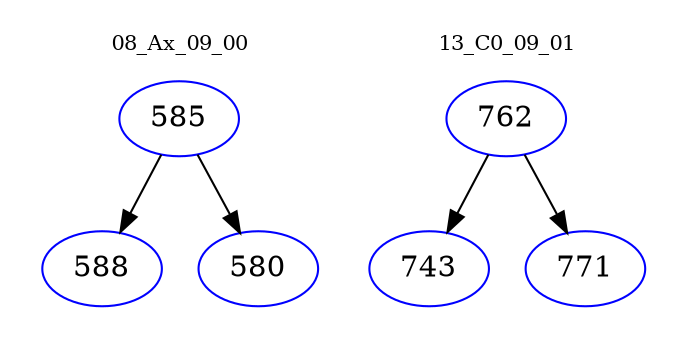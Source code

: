 digraph{
subgraph cluster_0 {
color = white
label = "08_Ax_09_00";
fontsize=10;
T0_585 [label="585", color="blue"]
T0_585 -> T0_588 [color="black"]
T0_588 [label="588", color="blue"]
T0_585 -> T0_580 [color="black"]
T0_580 [label="580", color="blue"]
}
subgraph cluster_1 {
color = white
label = "13_C0_09_01";
fontsize=10;
T1_762 [label="762", color="blue"]
T1_762 -> T1_743 [color="black"]
T1_743 [label="743", color="blue"]
T1_762 -> T1_771 [color="black"]
T1_771 [label="771", color="blue"]
}
}
